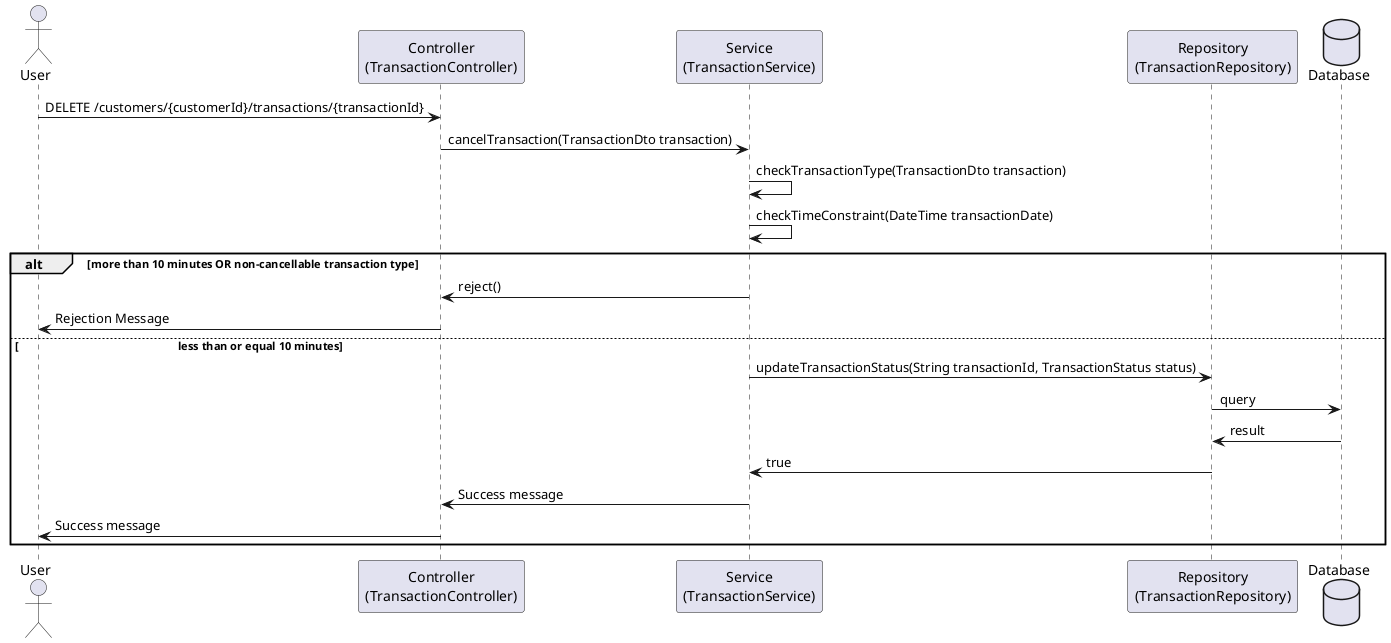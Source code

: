@startuml
actor       User       as user
participant "Controller\n(TransactionController)" as con
participant "Service\n(TransactionService)" as ser
participant "Repository\n(TransactionRepository)" as rep
database    Database    as db
user -> con : DELETE /customers/{customerId}/transactions/{transactionId}  
con -> ser : cancelTransaction(TransactionDto transaction)
ser -> ser : checkTransactionType(TransactionDto transaction)
ser -> ser : checkTimeConstraint(DateTime transactionDate)
alt more than 10 minutes OR non-cancellable transaction type
ser -> con : reject()
con -> user : Rejection Message
else \t\t\t\t\t\t\t less than or equal 10 minutes
ser -> rep : updateTransactionStatus(String transactionId, TransactionStatus status)
rep -> db : query
rep <- db : result
rep -> ser : true
con <- ser : Success message
user <- con : Success message
end
@enduml
